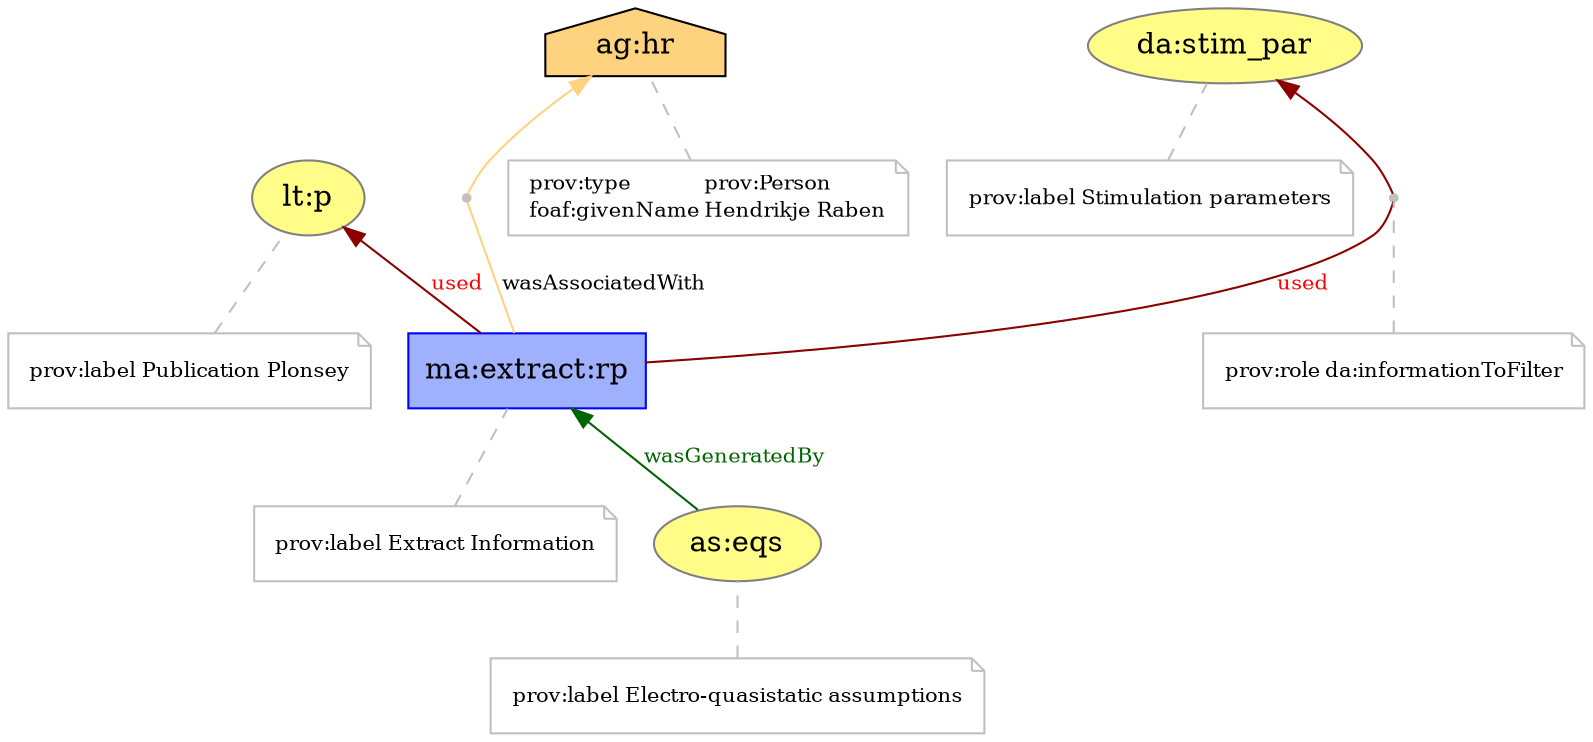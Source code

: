 digraph G {
charset="utf-8";
rankdir=BT;
n1 [URL="http://provenance.elaine.uni-rostock.de/maextract:rp", color="#0000FF", fillcolor="#9FB1FC", label="ma:extract:rp", shape=box, style=filled];
ann1 [color=gray, fontcolor=black, fontsize=10, label=<<TABLE cellpadding="0" border="0">
    <TR>
        <TD align="left" href="http://www.w3.org/ns/prov#label">prov:label</TD>
        <TD align="left">Extract Information</TD>
    </TR>
    </TABLE>>, shape=note];
ann1 -> n1  [arrowhead=none, color=gray, style=dashed];
n2 [URL="http://provenance.elaine.uni-rostock.de/ltp", color="#808080", fillcolor="#FFFC87", label="lt:p", shape=oval, style=filled];
ann2 [color=gray, fontcolor=black, fontsize=10, label=<<TABLE cellpadding="0" border="0">
    <TR>
        <TD align="left" href="http://www.w3.org/ns/prov#label">prov:label</TD>
        <TD align="left">Publication Plonsey</TD>
    </TR>
    </TABLE>>, shape=note];
ann2 -> n2  [arrowhead=none, color=gray, style=dashed];
n3 [URL="http://provenance.elaine.uni-rostock.de/aghr", fillcolor="#FED37F", label="ag:hr", shape=house, style=filled];
ann3 [color=gray, fontcolor=black, fontsize=10, label=<<TABLE cellpadding="0" border="0">
    <TR>
        <TD align="left" href="http://www.w3.org/ns/prov#type">prov:type</TD>
        <TD align="left" href="http://www.w3.org/ns/prov#Person">prov:Person</TD>
    </TR>
    <TR>
        <TD align="left" href="http://xmlns.com/foaf/spec/#givenName">foaf:givenName</TD>
        <TD align="left">Hendrikje Raben</TD>
    </TR>
    </TABLE>>, shape=note];
ann3 -> n3  [arrowhead=none, color=gray, style=dashed];
n4 [URL="http://provenance.elaine.uni-rostock.de/aseqs", color="#808080", fillcolor="#FFFC87", label="as:eqs", shape=oval, style=filled];
ann4 [color=gray, fontcolor=black, fontsize=10, label=<<TABLE cellpadding="0" border="0">
    <TR>
        <TD align="left" href="http://www.w3.org/ns/prov#label">prov:label</TD>
        <TD align="left">Electro-quasistatic assumptions</TD>
    </TR>
    </TABLE>>, shape=note];
ann4 -> n4  [arrowhead=none, color=gray, style=dashed];
n5 [URL="http://provenance.elaine.uni-rostock.de/dastim_par", color="#808080", fillcolor="#FFFC87", label="da:stim_par", shape=oval, style=filled];
ann5 [color=gray, fontcolor=black, fontsize=10, label=<<TABLE cellpadding="0" border="0">
    <TR>
        <TD align="left" href="http://www.w3.org/ns/prov#label">prov:label</TD>
        <TD align="left">Stimulation parameters</TD>
    </TR>
    </TABLE>>, shape=note];
ann5 -> n5  [arrowhead=none, color=gray, style=dashed];
b1 [color=gray, label="", shape=point];
n1 -> b1  [arrowhead=none, color="#FED37F", fontsize="10.0", label=wasAssociatedWith];
b1 -> n3  [color="#FED37F", fontsize="10.0"];
n4 -> n1  [color=darkgreen, fontcolor=darkgreen, fontsize="10.0", label=wasGeneratedBy];
n1 -> n2  [color=red4, fontcolor=red, fontsize="10.0", label=used];
b2 [color=gray, label="", shape=point];
n1 -> b2  [arrowhead=none, color=red4, fontcolor=red, fontsize="10.0", label=used];
b2 -> n5  [color=red4, fontcolor=red, fontsize="10.0"];
ann6 [color=gray, fontcolor=black, fontsize=10, label=<<TABLE cellpadding="0" border="0">
    <TR>
        <TD align="left" href="http://www.w3.org/ns/prov#role">prov:role</TD>
        <TD align="left" href="http://provenance.elaine.uni-rostock.de/dainformationToFilter">da:informationToFilter</TD>
    </TR>
    </TABLE>>, shape=note];
ann6 -> b2  [arrowhead=none, color=gray, style=dashed];
}
